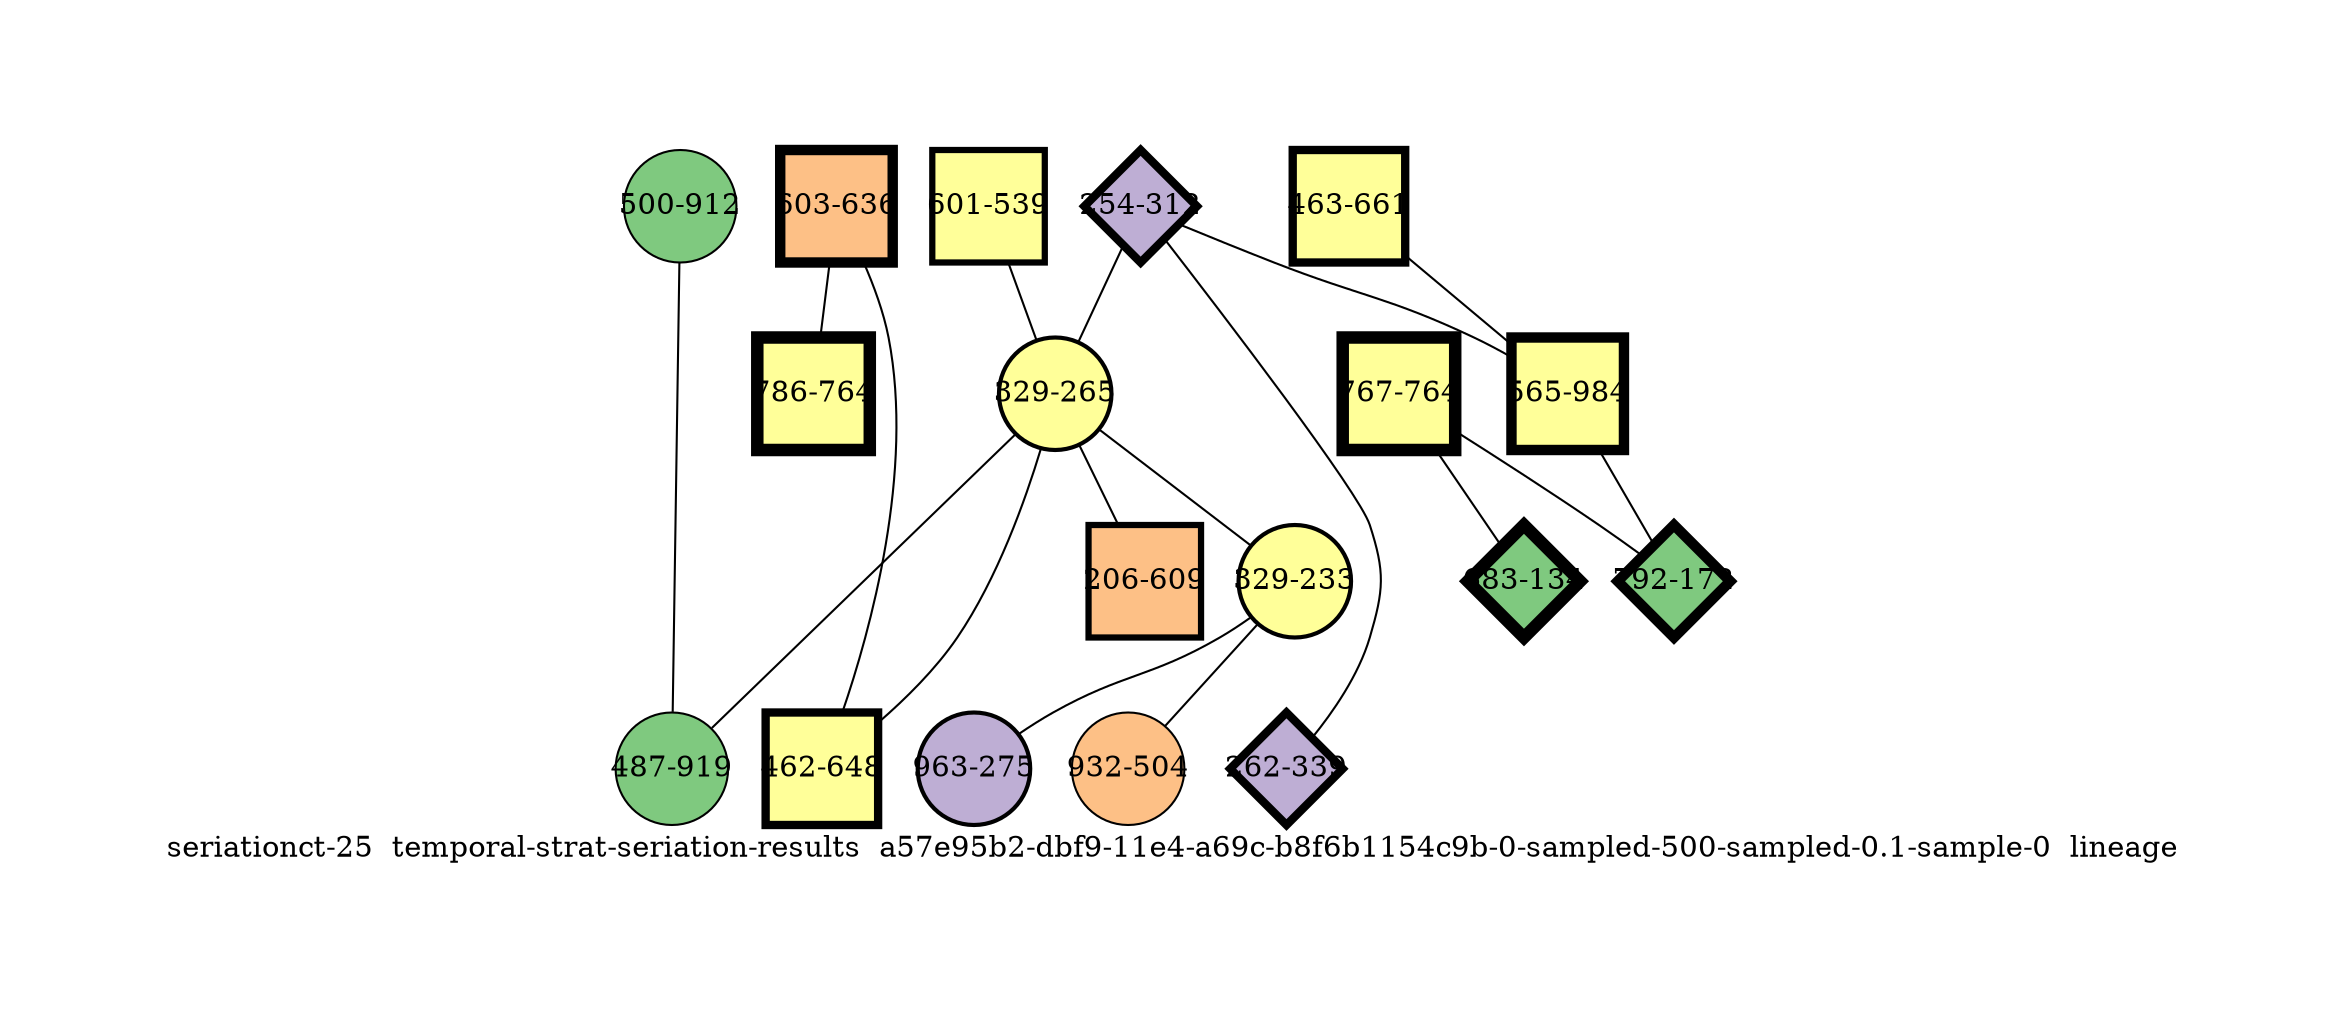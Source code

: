 strict graph "seriationct-25  temporal-strat-seriation-results  a57e95b2-dbf9-11e4-a69c-b8f6b1154c9b-0-sampled-500-sampled-0.1-sample-0  lineage" {
labelloc=b;
ratio=auto;
pad="1.0";
label="seriationct-25  temporal-strat-seriation-results  a57e95b2-dbf9-11e4-a69c-b8f6b1154c9b-0-sampled-500-sampled-0.1-sample-0  lineage";
node [width="0.75", style=filled, fixedsize=true, height="0.75", shape=circle, label=""];
0 [xCoordinate="539.0", appears_in_slice=3, yCoordinate="601.0", colorscheme=accent6, lineage_id=1, short_label="601-539", label="601-539", shape=square, cluster_id=3, fillcolor=4, size="500.0", id=0, penwidth="3.0"];
1 [xCoordinate="312.0", appears_in_slice=4, yCoordinate="254.0", colorscheme=accent6, lineage_id=2, short_label="254-312", label="254-312", shape=diamond, cluster_id=1, fillcolor=2, size="500.0", id=1, penwidth="4.0"];
2 [xCoordinate="661.0", appears_in_slice=4, yCoordinate="463.0", colorscheme=accent6, lineage_id=1, short_label="463-661", label="463-661", shape=square, cluster_id=3, fillcolor=4, size="500.0", id=2, penwidth="4.0"];
3 [xCoordinate="912.0", appears_in_slice=1, yCoordinate="500.0", colorscheme=accent6, lineage_id=0, short_label="500-912", label="500-912", shape=circle, cluster_id=0, fillcolor=1, size="500.0", id=3, penwidth="1.0"];
4 [xCoordinate="636.0", appears_in_slice=5, yCoordinate="603.0", colorscheme=accent6, lineage_id=1, short_label="603-636", label="603-636", shape=square, cluster_id=2, fillcolor=3, size="500.0", id=4, penwidth="5.0"];
5 [xCoordinate="265.0", appears_in_slice=2, yCoordinate="329.0", colorscheme=accent6, lineage_id=0, short_label="329-265", label="329-265", shape=circle, cluster_id=3, fillcolor=4, size="500.0", id=5, penwidth="2.0"];
6 [xCoordinate="764.0", appears_in_slice=6, yCoordinate="767.0", colorscheme=accent6, lineage_id=1, short_label="767-764", label="767-764", shape=square, cluster_id=3, fillcolor=4, size="500.0", id=6, penwidth="6.0"];
7 [xCoordinate="984.0", appears_in_slice=5, yCoordinate="565.0", colorscheme=accent6, lineage_id=1, short_label="565-984", label="565-984", shape=square, cluster_id=3, fillcolor=4, size="500.0", id=9, penwidth="5.0"];
8 [xCoordinate="233.0", appears_in_slice=2, yCoordinate="329.0", colorscheme=accent6, lineage_id=0, short_label="329-233", label="329-233", shape=circle, cluster_id=3, fillcolor=4, size="500.0", id=8, penwidth="2.0"];
9 [xCoordinate="504.0", appears_in_slice=1, yCoordinate="932.0", colorscheme=accent6, lineage_id=0, short_label="932-504", label="932-504", shape=circle, cluster_id=2, fillcolor=3, size="500.0", id=7, penwidth="1.0"];
10 [xCoordinate="764.0", appears_in_slice=6, yCoordinate="786.0", colorscheme=accent6, lineage_id=1, short_label="786-764", label="786-764", shape=square, cluster_id=3, fillcolor=4, size="500.0", id=10, penwidth="6.0"];
11 [xCoordinate="134.0", appears_in_slice=6, yCoordinate="683.0", colorscheme=accent6, lineage_id=2, short_label="683-134", label="683-134", shape=diamond, cluster_id=0, fillcolor=1, size="500.0", id=11, penwidth="6.0"];
12 [xCoordinate="172.0", appears_in_slice=5, yCoordinate="792.0", colorscheme=accent6, lineage_id=2, short_label="792-172", label="792-172", shape=diamond, cluster_id=0, fillcolor=1, size="500.0", id=12, penwidth="5.0"];
13 [xCoordinate="339.0", appears_in_slice=4, yCoordinate="262.0", colorscheme=accent6, lineage_id=2, short_label="262-339", label="262-339", shape=diamond, cluster_id=1, fillcolor=2, size="500.0", id=13, penwidth="4.0"];
14 [xCoordinate="275.0", appears_in_slice=2, yCoordinate="963.0", colorscheme=accent6, lineage_id=0, short_label="963-275", label="963-275", shape=circle, cluster_id=1, fillcolor=2, size="500.0", id=14, penwidth="2.0"];
15 [xCoordinate="919.0", appears_in_slice=1, yCoordinate="487.0", colorscheme=accent6, lineage_id=0, short_label="487-919", label="487-919", shape=circle, cluster_id=0, fillcolor=1, size="500.0", id=15, penwidth="1.0"];
16 [xCoordinate="648.0", appears_in_slice=4, yCoordinate="462.0", colorscheme=accent6, lineage_id=1, short_label="462-648", label="462-648", shape=square, cluster_id=3, fillcolor=4, size="500.0", id=16, penwidth="4.0"];
17 [xCoordinate="609.0", appears_in_slice=3, yCoordinate="206.0", colorscheme=accent6, lineage_id=1, short_label="206-609", label="206-609", shape=square, cluster_id=2, fillcolor=3, size="500.0", id=17, penwidth="3.0"];
0 -- 5  [inverseweight="2.24942422109", weight="0.444558207662"];
1 -- 13  [inverseweight="17.1096477707", weight="0.0584465567848"];
1 -- 5  [inverseweight="1.5631565415", weight="0.639731193549"];
1 -- 7  [inverseweight="1.5222551732", weight="0.656920086464"];
2 -- 7  [inverseweight="2.65522078282", weight="0.376616515835"];
3 -- 15  [inverseweight="16.932136537", weight="0.0590592922409"];
4 -- 16  [inverseweight="1.95626178437", weight="0.511179029304"];
4 -- 10  [inverseweight="1.39749881478", weight="0.71556411313"];
5 -- 8  [inverseweight="3.24935750307", weight="0.307753147831"];
5 -- 15  [inverseweight="2.20703772268", weight="0.453096016314"];
5 -- 16  [inverseweight="1.88076278744", weight="0.531699163061"];
5 -- 17  [inverseweight="2.32605948808", weight="0.429911618824"];
6 -- 11  [inverseweight="2.45570563347", weight="0.407214930964"];
6 -- 12  [inverseweight="1.37083572868", weight="0.729482008003"];
7 -- 12  [inverseweight="1.45944506337", weight="0.685191943911"];
8 -- 9  [inverseweight="2.35660368942", weight="0.424339486732"];
8 -- 14  [inverseweight="2.2348168303", weight="0.44746396503"];
}
